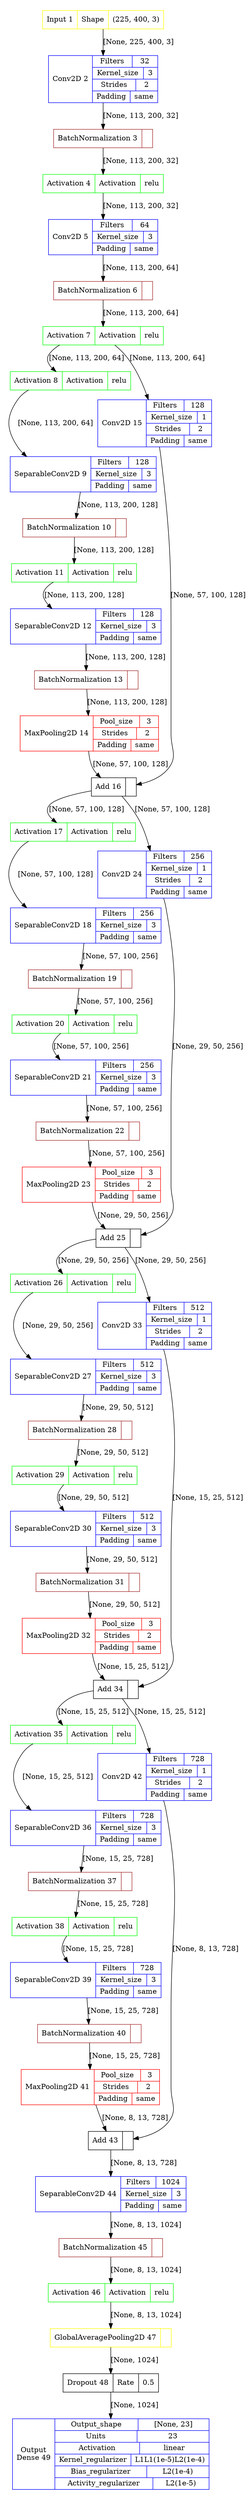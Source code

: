 digraph Main {
	subgraph cluster_50 {
		graph [fillcolor=white peripheries=0 style=filled]
		1 [label="{{Input 1|{{Shape|(225, 400, 3)}}}}" color=yellow fillcolor=white shape=record style=filled]
		1 -> 2 [label="[None, 225, 400, 3]"]
		2 [label="{{Conv2D 2|{{Filters|32} | {Kernel_size|3} | {Strides|2} | {Padding|same}}}}" color=blue fillcolor=white shape=record style=filled]
		2 -> 3 [label="[None, 113, 200, 32]"]
		3 [label="{{BatchNormalization 3|{}}}" color=brown fillcolor=white shape=record style=filled]
		3 -> 4 [label="[None, 113, 200, 32]"]
		4 [label="{{Activation 4|{{Activation|relu}}}}" color=green fillcolor=white shape=record style=filled]
		4 -> 5 [label="[None, 113, 200, 32]"]
		5 [label="{{Conv2D 5|{{Filters|64} | {Kernel_size|3} | {Padding|same}}}}" color=blue fillcolor=white shape=record style=filled]
		5 -> 6 [label="[None, 113, 200, 64]"]
		6 [label="{{BatchNormalization 6|{}}}" color=brown fillcolor=white shape=record style=filled]
		6 -> 7 [label="[None, 113, 200, 64]"]
		7 [label="{{Activation 7|{{Activation|relu}}}}" color=green fillcolor=white shape=record style=filled]
		7 -> 8 [label="[None, 113, 200, 64]"]
		7 -> 15 [label="[None, 113, 200, 64]"]
		8 [label="{{Activation 8|{{Activation|relu}}}}" color=green fillcolor=white shape=record style=filled]
		8 -> 9 [label="[None, 113, 200, 64]"]
		9 [label="{{SeparableConv2D 9|{{Filters|128} | {Kernel_size|3} | {Padding|same}}}}" color=blue fillcolor=white shape=record style=filled]
		9 -> 10 [label="[None, 113, 200, 128]"]
		10 [label="{{BatchNormalization 10|{}}}" color=brown fillcolor=white shape=record style=filled]
		10 -> 11 [label="[None, 113, 200, 128]"]
		11 [label="{{Activation 11|{{Activation|relu}}}}" color=green fillcolor=white shape=record style=filled]
		11 -> 12 [label="[None, 113, 200, 128]"]
		12 [label="{{SeparableConv2D 12|{{Filters|128} | {Kernel_size|3} | {Padding|same}}}}" color=blue fillcolor=white shape=record style=filled]
		12 -> 13 [label="[None, 113, 200, 128]"]
		13 [label="{{BatchNormalization 13|{}}}" color=brown fillcolor=white shape=record style=filled]
		13 -> 14 [label="[None, 113, 200, 128]"]
		14 [label="{{MaxPooling2D 14|{{Pool_size|3} | {Strides|2} | {Padding|same}}}}" color=red fillcolor=white shape=record style=filled]
		14 -> 16 [label="[None, 57, 100, 128]"]
		15 [label="{{Conv2D 15|{{Filters|128} | {Kernel_size|1} | {Strides|2} | {Padding|same}}}}" color=blue fillcolor=white shape=record style=filled]
		15 -> 16 [label="[None, 57, 100, 128]"]
		16 [label="{{Add 16|}}" color=black fillcolor=white shape=record style=filled]
		16 -> 17 [label="[None, 57, 100, 128]"]
		16 -> 24 [label="[None, 57, 100, 128]"]
		17 [label="{{Activation 17|{{Activation|relu}}}}" color=green fillcolor=white shape=record style=filled]
		17 -> 18 [label="[None, 57, 100, 128]"]
		18 [label="{{SeparableConv2D 18|{{Filters|256} | {Kernel_size|3} | {Padding|same}}}}" color=blue fillcolor=white shape=record style=filled]
		18 -> 19 [label="[None, 57, 100, 256]"]
		19 [label="{{BatchNormalization 19|{}}}" color=brown fillcolor=white shape=record style=filled]
		19 -> 20 [label="[None, 57, 100, 256]"]
		20 [label="{{Activation 20|{{Activation|relu}}}}" color=green fillcolor=white shape=record style=filled]
		20 -> 21 [label="[None, 57, 100, 256]"]
		21 [label="{{SeparableConv2D 21|{{Filters|256} | {Kernel_size|3} | {Padding|same}}}}" color=blue fillcolor=white shape=record style=filled]
		21 -> 22 [label="[None, 57, 100, 256]"]
		22 [label="{{BatchNormalization 22|{}}}" color=brown fillcolor=white shape=record style=filled]
		22 -> 23 [label="[None, 57, 100, 256]"]
		23 [label="{{MaxPooling2D 23|{{Pool_size|3} | {Strides|2} | {Padding|same}}}}" color=red fillcolor=white shape=record style=filled]
		23 -> 25 [label="[None, 29, 50, 256]"]
		24 [label="{{Conv2D 24|{{Filters|256} | {Kernel_size|1} | {Strides|2} | {Padding|same}}}}" color=blue fillcolor=white shape=record style=filled]
		24 -> 25 [label="[None, 29, 50, 256]"]
		25 [label="{{Add 25|}}" color=black fillcolor=white shape=record style=filled]
		25 -> 26 [label="[None, 29, 50, 256]"]
		25 -> 33 [label="[None, 29, 50, 256]"]
		26 [label="{{Activation 26|{{Activation|relu}}}}" color=green fillcolor=white shape=record style=filled]
		26 -> 27 [label="[None, 29, 50, 256]"]
		27 [label="{{SeparableConv2D 27|{{Filters|512} | {Kernel_size|3} | {Padding|same}}}}" color=blue fillcolor=white shape=record style=filled]
		27 -> 28 [label="[None, 29, 50, 512]"]
		28 [label="{{BatchNormalization 28|{}}}" color=brown fillcolor=white shape=record style=filled]
		28 -> 29 [label="[None, 29, 50, 512]"]
		29 [label="{{Activation 29|{{Activation|relu}}}}" color=green fillcolor=white shape=record style=filled]
		29 -> 30 [label="[None, 29, 50, 512]"]
		30 [label="{{SeparableConv2D 30|{{Filters|512} | {Kernel_size|3} | {Padding|same}}}}" color=blue fillcolor=white shape=record style=filled]
		30 -> 31 [label="[None, 29, 50, 512]"]
		31 [label="{{BatchNormalization 31|{}}}" color=brown fillcolor=white shape=record style=filled]
		31 -> 32 [label="[None, 29, 50, 512]"]
		32 [label="{{MaxPooling2D 32|{{Pool_size|3} | {Strides|2} | {Padding|same}}}}" color=red fillcolor=white shape=record style=filled]
		32 -> 34 [label="[None, 15, 25, 512]"]
		33 [label="{{Conv2D 33|{{Filters|512} | {Kernel_size|1} | {Strides|2} | {Padding|same}}}}" color=blue fillcolor=white shape=record style=filled]
		33 -> 34 [label="[None, 15, 25, 512]"]
		34 [label="{{Add 34|}}" color=black fillcolor=white shape=record style=filled]
		34 -> 35 [label="[None, 15, 25, 512]"]
		34 -> 42 [label="[None, 15, 25, 512]"]
		35 [label="{{Activation 35|{{Activation|relu}}}}" color=green fillcolor=white shape=record style=filled]
		35 -> 36 [label="[None, 15, 25, 512]"]
		36 [label="{{SeparableConv2D 36|{{Filters|728} | {Kernel_size|3} | {Padding|same}}}}" color=blue fillcolor=white shape=record style=filled]
		36 -> 37 [label="[None, 15, 25, 728]"]
		37 [label="{{BatchNormalization 37|{}}}" color=brown fillcolor=white shape=record style=filled]
		37 -> 38 [label="[None, 15, 25, 728]"]
		38 [label="{{Activation 38|{{Activation|relu}}}}" color=green fillcolor=white shape=record style=filled]
		38 -> 39 [label="[None, 15, 25, 728]"]
		39 [label="{{SeparableConv2D 39|{{Filters|728} | {Kernel_size|3} | {Padding|same}}}}" color=blue fillcolor=white shape=record style=filled]
		39 -> 40 [label="[None, 15, 25, 728]"]
		40 [label="{{BatchNormalization 40|{}}}" color=brown fillcolor=white shape=record style=filled]
		40 -> 41 [label="[None, 15, 25, 728]"]
		41 [label="{{MaxPooling2D 41|{{Pool_size|3} | {Strides|2} | {Padding|same}}}}" color=red fillcolor=white shape=record style=filled]
		41 -> 43 [label="[None, 8, 13, 728]"]
		42 [label="{{Conv2D 42|{{Filters|728} | {Kernel_size|1} | {Strides|2} | {Padding|same}}}}" color=blue fillcolor=white shape=record style=filled]
		42 -> 43 [label="[None, 8, 13, 728]"]
		43 [label="{{Add 43|}}" color=black fillcolor=white shape=record style=filled]
		43 -> 44 [label="[None, 8, 13, 728]"]
		44 [label="{{SeparableConv2D 44|{{Filters|1024} | {Kernel_size|3} | {Padding|same}}}}" color=blue fillcolor=white shape=record style=filled]
		44 -> 45 [label="[None, 8, 13, 1024]"]
		45 [label="{{BatchNormalization 45|{}}}" color=brown fillcolor=white shape=record style=filled]
		45 -> 46 [label="[None, 8, 13, 1024]"]
		46 [label="{{Activation 46|{{Activation|relu}}}}" color=green fillcolor=white shape=record style=filled]
		46 -> 47 [label="[None, 8, 13, 1024]"]
		47 [label="{{GlobalAveragePooling2D 47|{}}}" color=yellow fillcolor=white shape=record style=filled]
		47 -> 48 [label="[None, 1024]"]
		48 [label="{{Dropout 48|{{Rate|0.5}}}}" color=black fillcolor=white shape=record style=filled]
		48 -> 49 [label="[None, 1024]"]
		49 [label="{{Output\nDense 49|{{Output_shape|[None, 23]}|{Units|23} | {Activation|linear} | {Kernel_regularizer|L1L1(1e-5)L2(1e-4)} | {Bias_regularizer|L2(1e-4)} | {Activity_regularizer|L2(1e-5)}}}}" color=blue fillcolor=white shape=record style=filled]
	}
}
